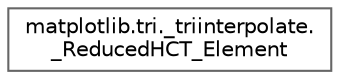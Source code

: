 digraph "Graphical Class Hierarchy"
{
 // LATEX_PDF_SIZE
  bgcolor="transparent";
  edge [fontname=Helvetica,fontsize=10,labelfontname=Helvetica,labelfontsize=10];
  node [fontname=Helvetica,fontsize=10,shape=box,height=0.2,width=0.4];
  rankdir="LR";
  Node0 [id="Node000000",label="matplotlib.tri._triinterpolate.\l_ReducedHCT_Element",height=0.2,width=0.4,color="grey40", fillcolor="white", style="filled",URL="$d5/d1d/classmatplotlib_1_1tri_1_1__triinterpolate_1_1__ReducedHCT__Element.html",tooltip=" "];
}
